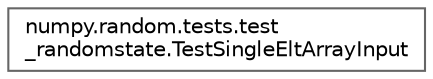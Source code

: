 digraph "Graphical Class Hierarchy"
{
 // LATEX_PDF_SIZE
  bgcolor="transparent";
  edge [fontname=Helvetica,fontsize=10,labelfontname=Helvetica,labelfontsize=10];
  node [fontname=Helvetica,fontsize=10,shape=box,height=0.2,width=0.4];
  rankdir="LR";
  Node0 [id="Node000000",label="numpy.random.tests.test\l_randomstate.TestSingleEltArrayInput",height=0.2,width=0.4,color="grey40", fillcolor="white", style="filled",URL="$d1/d3c/classnumpy_1_1random_1_1tests_1_1test__randomstate_1_1TestSingleEltArrayInput.html",tooltip=" "];
}
